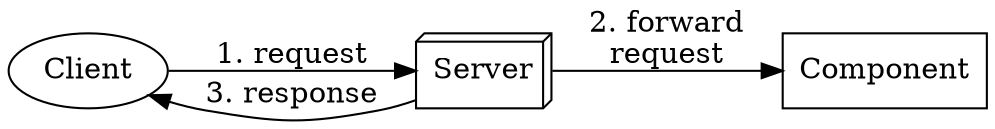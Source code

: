 digraph Redirect {
	rankdir = LR
	margin = 0

	{ Client; rank = min }
	Server [ shape = box3d ]
	Component [ shape = box ]

	Client -> Server [ label = "1. request" ]
	Server -> Component [ label = "2. forward\nrequest" ]
	Server -> Client [ label = "3. response" ]
}
